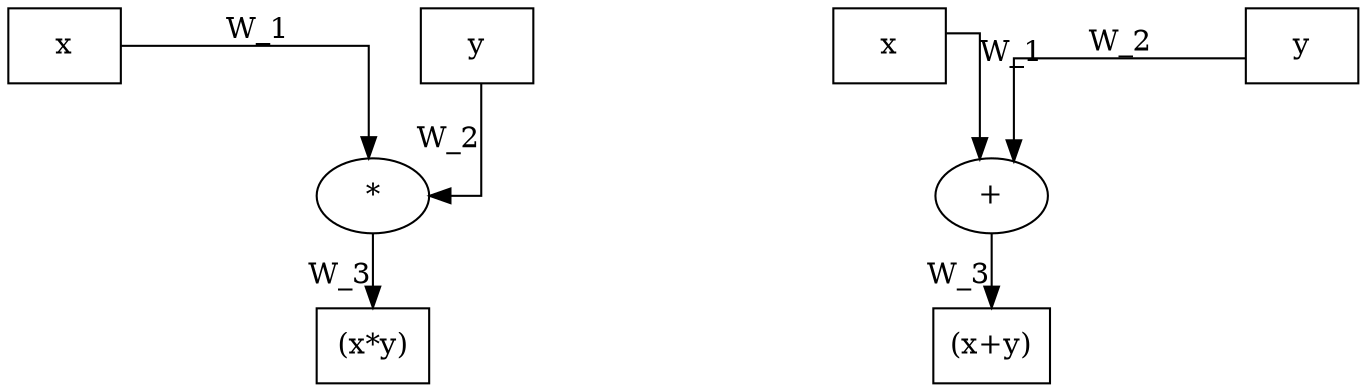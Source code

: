 digraph FNMUL {
	graph [center=true,
		forcelabels=true,
		nodesep=2.0,
		splines=ortho
	];
	n1	[label=x,
		shape=box];
	n3	[label="*"];
	n1 -> n3	[xlabel=W_1];
	n2	[label=y,
		shape=box];
	n2 -> n3	[xlabel=W_2];
	n4	[label="(x*y)",
		shape=box];
	n3 -> n4	[xlabel=W_3];
	n5	[label=x,
		shape=box];
	n7	[label="+"];
	n5 -> n7	[xlabel=W_1];
	n6	[label=y,
		shape=box];
	n6 -> n7	[xlabel=W_2];
	n8	[label="(x+y)",
		shape=box];
	n7 -> n8	[xlabel=W_3];
}
